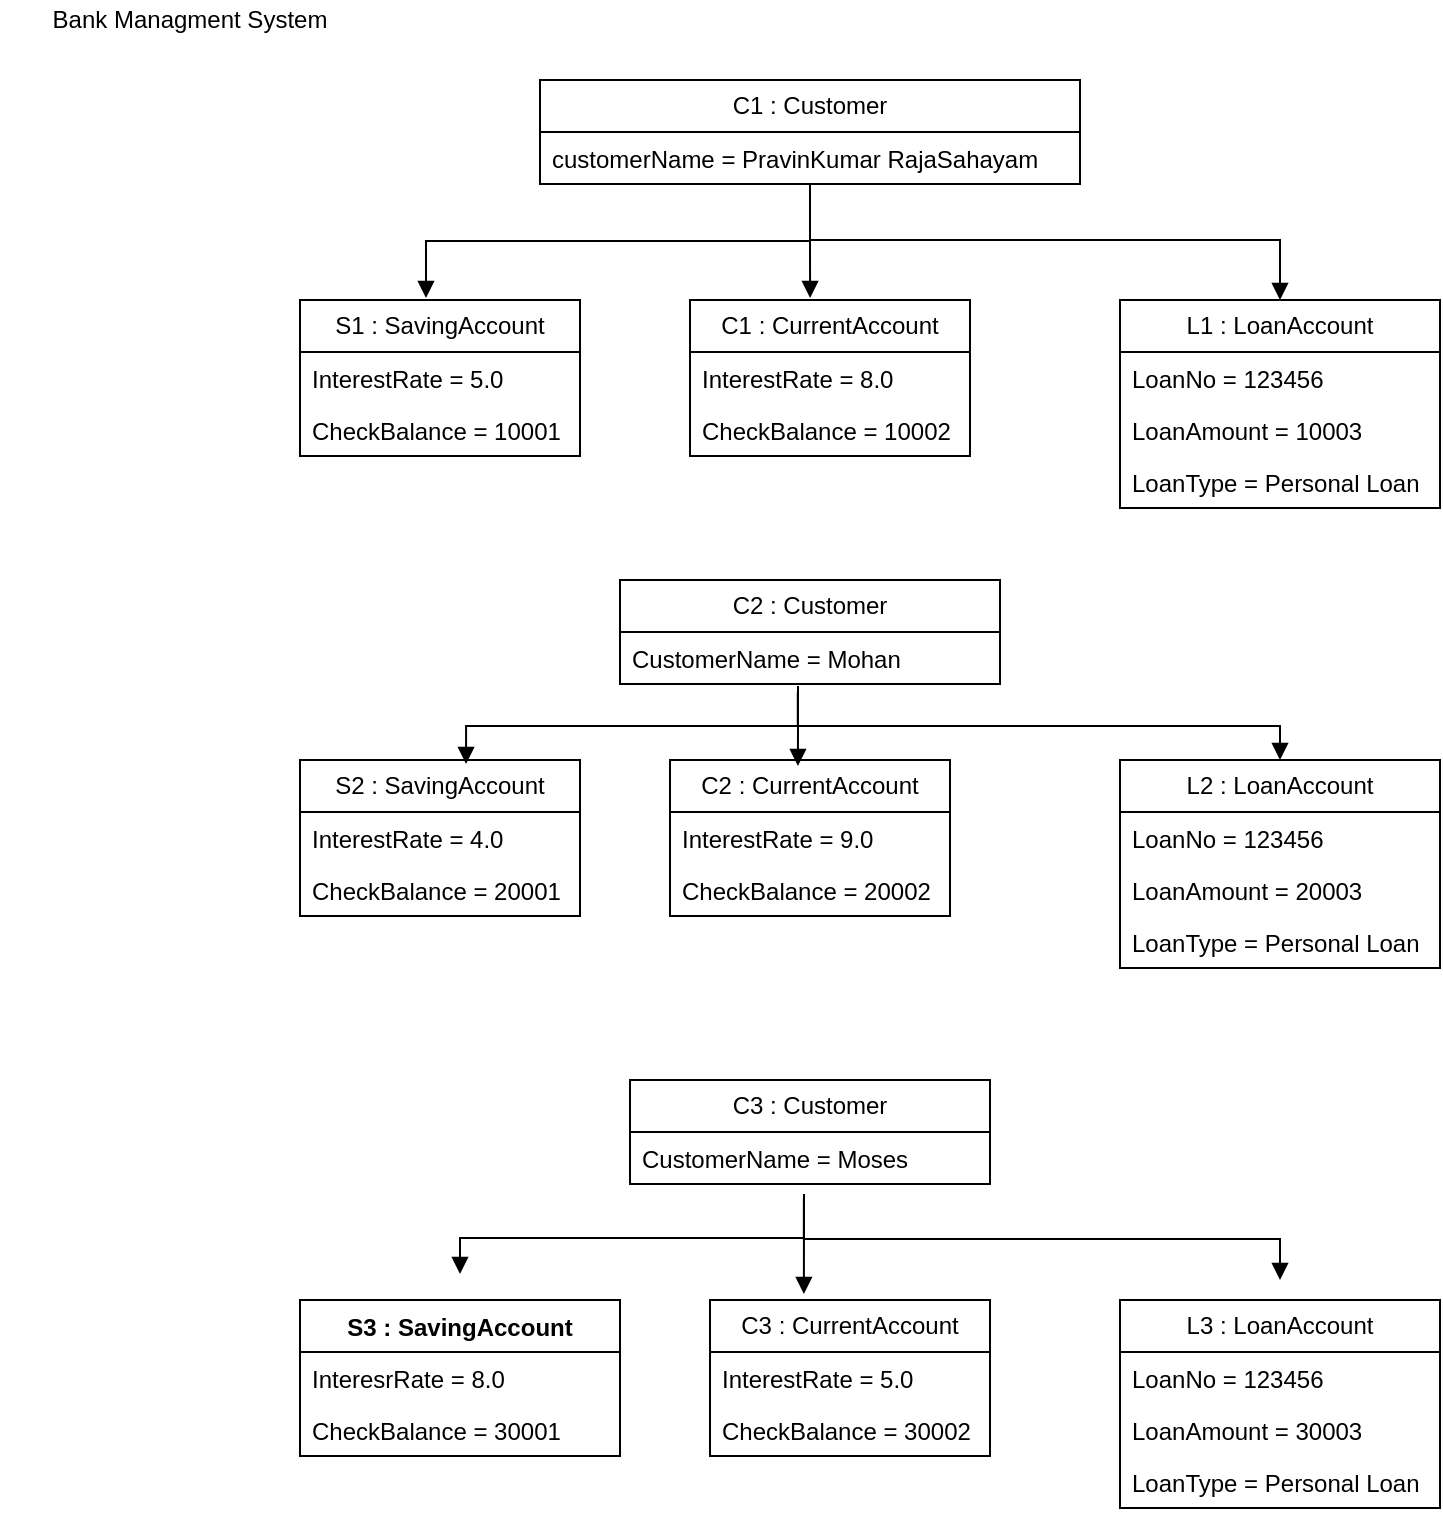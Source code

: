 <mxfile version="21.6.3" type="google">
  <diagram name="Page-1" id="w9KkjwzFANMO7tng2wgZ">
    <mxGraphModel grid="1" page="1" gridSize="10" guides="1" tooltips="1" connect="1" arrows="1" fold="1" pageScale="1" pageWidth="850" pageHeight="1100" math="0" shadow="0">
      <root>
        <mxCell id="0" />
        <mxCell id="1" parent="0" />
        <mxCell id="WYrvmtlL9bK9VxbpXy3B-1" value="Bank Managment System" style="text;strokeColor=none;align=center;fillColor=none;html=1;verticalAlign=middle;whiteSpace=wrap;rounded=0;" vertex="1" parent="1">
          <mxGeometry x="10" y="40" width="190" height="20" as="geometry" />
        </mxCell>
        <mxCell id="WYrvmtlL9bK9VxbpXy3B-3" value="C1 : Customer" style="swimlane;fontStyle=0;childLayout=stackLayout;horizontal=1;startSize=26;fillColor=none;horizontalStack=0;resizeParent=1;resizeParentMax=0;resizeLast=0;collapsible=1;marginBottom=0;whiteSpace=wrap;html=1;" vertex="1" parent="1">
          <mxGeometry x="280" y="80" width="270" height="52" as="geometry" />
        </mxCell>
        <mxCell id="WYrvmtlL9bK9VxbpXy3B-4" value="customerName = PravinKumar RajaSahayam" style="text;strokeColor=none;fillColor=none;align=left;verticalAlign=top;spacingLeft=4;spacingRight=4;overflow=hidden;rotatable=0;points=[[0,0.5],[1,0.5]];portConstraint=eastwest;whiteSpace=wrap;html=1;" vertex="1" parent="WYrvmtlL9bK9VxbpXy3B-3">
          <mxGeometry y="26" width="270" height="26" as="geometry" />
        </mxCell>
        <mxCell id="WYrvmtlL9bK9VxbpXy3B-9" value="S1 : SavingAccount" style="swimlane;fontStyle=0;childLayout=stackLayout;horizontal=1;startSize=26;fillColor=none;horizontalStack=0;resizeParent=1;resizeParentMax=0;resizeLast=0;collapsible=1;marginBottom=0;whiteSpace=wrap;html=1;" vertex="1" parent="1">
          <mxGeometry x="160" y="190" width="140" height="78" as="geometry" />
        </mxCell>
        <mxCell id="WYrvmtlL9bK9VxbpXy3B-10" value="InterestRate = 5.0" style="text;strokeColor=none;fillColor=none;align=left;verticalAlign=top;spacingLeft=4;spacingRight=4;overflow=hidden;rotatable=0;points=[[0,0.5],[1,0.5]];portConstraint=eastwest;whiteSpace=wrap;html=1;" vertex="1" parent="WYrvmtlL9bK9VxbpXy3B-9">
          <mxGeometry y="26" width="140" height="26" as="geometry" />
        </mxCell>
        <mxCell id="WYrvmtlL9bK9VxbpXy3B-11" value="CheckBalance = 10001" style="text;strokeColor=none;fillColor=none;align=left;verticalAlign=top;spacingLeft=4;spacingRight=4;overflow=hidden;rotatable=0;points=[[0,0.5],[1,0.5]];portConstraint=eastwest;whiteSpace=wrap;html=1;" vertex="1" parent="WYrvmtlL9bK9VxbpXy3B-9">
          <mxGeometry y="52" width="140" height="26" as="geometry" />
        </mxCell>
        <mxCell id="WYrvmtlL9bK9VxbpXy3B-13" value="C1 : CurrentAccount" style="swimlane;fontStyle=0;childLayout=stackLayout;horizontal=1;startSize=26;fillColor=none;horizontalStack=0;resizeParent=1;resizeParentMax=0;resizeLast=0;collapsible=1;marginBottom=0;whiteSpace=wrap;html=1;" vertex="1" parent="1">
          <mxGeometry x="355" y="190" width="140" height="78" as="geometry" />
        </mxCell>
        <mxCell id="WYrvmtlL9bK9VxbpXy3B-14" value="InterestRate = 8.0" style="text;strokeColor=none;fillColor=none;align=left;verticalAlign=top;spacingLeft=4;spacingRight=4;overflow=hidden;rotatable=0;points=[[0,0.5],[1,0.5]];portConstraint=eastwest;whiteSpace=wrap;html=1;" vertex="1" parent="WYrvmtlL9bK9VxbpXy3B-13">
          <mxGeometry y="26" width="140" height="26" as="geometry" />
        </mxCell>
        <mxCell id="WYrvmtlL9bK9VxbpXy3B-15" value="CheckBalance = 10002" style="text;strokeColor=none;fillColor=none;align=left;verticalAlign=top;spacingLeft=4;spacingRight=4;overflow=hidden;rotatable=0;points=[[0,0.5],[1,0.5]];portConstraint=eastwest;whiteSpace=wrap;html=1;" vertex="1" parent="WYrvmtlL9bK9VxbpXy3B-13">
          <mxGeometry y="52" width="140" height="26" as="geometry" />
        </mxCell>
        <mxCell id="WYrvmtlL9bK9VxbpXy3B-17" value="L1 : LoanAccount" style="swimlane;fontStyle=0;childLayout=stackLayout;horizontal=1;startSize=26;fillColor=none;horizontalStack=0;resizeParent=1;resizeParentMax=0;resizeLast=0;collapsible=1;marginBottom=0;whiteSpace=wrap;html=1;" vertex="1" parent="1">
          <mxGeometry x="570" y="190" width="160" height="104" as="geometry" />
        </mxCell>
        <mxCell id="WYrvmtlL9bK9VxbpXy3B-18" value="LoanNo = 123456" style="text;strokeColor=none;fillColor=none;align=left;verticalAlign=top;spacingLeft=4;spacingRight=4;overflow=hidden;rotatable=0;points=[[0,0.5],[1,0.5]];portConstraint=eastwest;whiteSpace=wrap;html=1;" vertex="1" parent="WYrvmtlL9bK9VxbpXy3B-17">
          <mxGeometry y="26" width="160" height="26" as="geometry" />
        </mxCell>
        <mxCell id="WYrvmtlL9bK9VxbpXy3B-19" value="LoanAmount = 10003" style="text;strokeColor=none;fillColor=none;align=left;verticalAlign=top;spacingLeft=4;spacingRight=4;overflow=hidden;rotatable=0;points=[[0,0.5],[1,0.5]];portConstraint=eastwest;whiteSpace=wrap;html=1;" vertex="1" parent="WYrvmtlL9bK9VxbpXy3B-17">
          <mxGeometry y="52" width="160" height="26" as="geometry" />
        </mxCell>
        <mxCell id="WYrvmtlL9bK9VxbpXy3B-20" value="LoanType = Personal Loan" style="text;strokeColor=none;fillColor=none;align=left;verticalAlign=top;spacingLeft=4;spacingRight=4;overflow=hidden;rotatable=0;points=[[0,0.5],[1,0.5]];portConstraint=eastwest;whiteSpace=wrap;html=1;" vertex="1" parent="WYrvmtlL9bK9VxbpXy3B-17">
          <mxGeometry y="78" width="160" height="26" as="geometry" />
        </mxCell>
        <mxCell id="WYrvmtlL9bK9VxbpXy3B-33" value="" style="html=1;verticalAlign=bottom;endArrow=block;edgeStyle=elbowEdgeStyle;elbow=vertical;curved=0;rounded=0;" edge="1" parent="1" source="WYrvmtlL9bK9VxbpXy3B-4" target="WYrvmtlL9bK9VxbpXy3B-17">
          <mxGeometry x="0.795" y="156" width="80" relative="1" as="geometry">
            <mxPoint x="380" y="240" as="sourcePoint" />
            <mxPoint x="460" y="240" as="targetPoint" />
            <Array as="points">
              <mxPoint x="415" y="160" />
            </Array>
            <mxPoint x="-56" y="-120" as="offset" />
          </mxGeometry>
        </mxCell>
        <mxCell id="WYrvmtlL9bK9VxbpXy3B-34" value="" style="html=1;verticalAlign=bottom;endArrow=block;edgeStyle=elbowEdgeStyle;elbow=vertical;curved=0;rounded=0;exitX=0.5;exitY=1;exitDx=0;exitDy=0;exitPerimeter=0;entryX=0.45;entryY=-0.013;entryDx=0;entryDy=0;entryPerimeter=0;" edge="1" parent="1" source="WYrvmtlL9bK9VxbpXy3B-4" target="WYrvmtlL9bK9VxbpXy3B-9">
          <mxGeometry x="-1" y="277" width="80" relative="1" as="geometry">
            <mxPoint x="380" y="240" as="sourcePoint" />
            <mxPoint x="460" y="240" as="targetPoint" />
            <mxPoint x="-2" y="-32" as="offset" />
          </mxGeometry>
        </mxCell>
        <mxCell id="WYrvmtlL9bK9VxbpXy3B-37" value="" style="html=1;verticalAlign=bottom;endArrow=block;edgeStyle=elbowEdgeStyle;elbow=vertical;curved=0;rounded=0;exitX=0.5;exitY=1.077;exitDx=0;exitDy=0;exitPerimeter=0;entryX=0.429;entryY=-0.013;entryDx=0;entryDy=0;entryPerimeter=0;" edge="1" parent="1" source="WYrvmtlL9bK9VxbpXy3B-4" target="WYrvmtlL9bK9VxbpXy3B-13">
          <mxGeometry x="-1" y="298" width="80" relative="1" as="geometry">
            <mxPoint x="380" y="240" as="sourcePoint" />
            <mxPoint x="460" y="240" as="targetPoint" />
            <mxPoint x="-3" y="-44" as="offset" />
          </mxGeometry>
        </mxCell>
        <mxCell id="WYrvmtlL9bK9VxbpXy3B-38" value="C2 : Customer" style="swimlane;fontStyle=0;childLayout=stackLayout;horizontal=1;startSize=26;fillColor=none;horizontalStack=0;resizeParent=1;resizeParentMax=0;resizeLast=0;collapsible=1;marginBottom=0;whiteSpace=wrap;html=1;" vertex="1" parent="1">
          <mxGeometry x="320" y="330" width="190" height="52" as="geometry" />
        </mxCell>
        <mxCell id="WYrvmtlL9bK9VxbpXy3B-39" value="CustomerName = Mohan" style="text;strokeColor=none;fillColor=none;align=left;verticalAlign=top;spacingLeft=4;spacingRight=4;overflow=hidden;rotatable=0;points=[[0,0.5],[1,0.5]];portConstraint=eastwest;whiteSpace=wrap;html=1;" vertex="1" parent="WYrvmtlL9bK9VxbpXy3B-38">
          <mxGeometry y="26" width="190" height="26" as="geometry" />
        </mxCell>
        <mxCell id="WYrvmtlL9bK9VxbpXy3B-42" value="S2 : SavingAccount" style="swimlane;fontStyle=0;childLayout=stackLayout;horizontal=1;startSize=26;fillColor=none;horizontalStack=0;resizeParent=1;resizeParentMax=0;resizeLast=0;collapsible=1;marginBottom=0;whiteSpace=wrap;html=1;" vertex="1" parent="1">
          <mxGeometry x="160" y="420" width="140" height="78" as="geometry" />
        </mxCell>
        <mxCell id="WYrvmtlL9bK9VxbpXy3B-43" value="InterestRate = 4.0" style="text;strokeColor=none;fillColor=none;align=left;verticalAlign=top;spacingLeft=4;spacingRight=4;overflow=hidden;rotatable=0;points=[[0,0.5],[1,0.5]];portConstraint=eastwest;whiteSpace=wrap;html=1;" vertex="1" parent="WYrvmtlL9bK9VxbpXy3B-42">
          <mxGeometry y="26" width="140" height="26" as="geometry" />
        </mxCell>
        <mxCell id="WYrvmtlL9bK9VxbpXy3B-44" value="CheckBalance = 20001" style="text;strokeColor=none;fillColor=none;align=left;verticalAlign=top;spacingLeft=4;spacingRight=4;overflow=hidden;rotatable=0;points=[[0,0.5],[1,0.5]];portConstraint=eastwest;whiteSpace=wrap;html=1;" vertex="1" parent="WYrvmtlL9bK9VxbpXy3B-42">
          <mxGeometry y="52" width="140" height="26" as="geometry" />
        </mxCell>
        <mxCell id="WYrvmtlL9bK9VxbpXy3B-46" value="C2 : CurrentAccount" style="swimlane;fontStyle=0;childLayout=stackLayout;horizontal=1;startSize=26;fillColor=none;horizontalStack=0;resizeParent=1;resizeParentMax=0;resizeLast=0;collapsible=1;marginBottom=0;whiteSpace=wrap;html=1;" vertex="1" parent="1">
          <mxGeometry x="345" y="420" width="140" height="78" as="geometry" />
        </mxCell>
        <mxCell id="WYrvmtlL9bK9VxbpXy3B-47" value="InterestRate = 9.0" style="text;strokeColor=none;fillColor=none;align=left;verticalAlign=top;spacingLeft=4;spacingRight=4;overflow=hidden;rotatable=0;points=[[0,0.5],[1,0.5]];portConstraint=eastwest;whiteSpace=wrap;html=1;" vertex="1" parent="WYrvmtlL9bK9VxbpXy3B-46">
          <mxGeometry y="26" width="140" height="26" as="geometry" />
        </mxCell>
        <mxCell id="WYrvmtlL9bK9VxbpXy3B-48" value="CheckBalance = 20002" style="text;strokeColor=none;fillColor=none;align=left;verticalAlign=top;spacingLeft=4;spacingRight=4;overflow=hidden;rotatable=0;points=[[0,0.5],[1,0.5]];portConstraint=eastwest;whiteSpace=wrap;html=1;" vertex="1" parent="WYrvmtlL9bK9VxbpXy3B-46">
          <mxGeometry y="52" width="140" height="26" as="geometry" />
        </mxCell>
        <mxCell id="WYrvmtlL9bK9VxbpXy3B-50" value="L2 : LoanAccount" style="swimlane;fontStyle=0;childLayout=stackLayout;horizontal=1;startSize=26;fillColor=none;horizontalStack=0;resizeParent=1;resizeParentMax=0;resizeLast=0;collapsible=1;marginBottom=0;whiteSpace=wrap;html=1;" vertex="1" parent="1">
          <mxGeometry x="570" y="420" width="160" height="104" as="geometry" />
        </mxCell>
        <mxCell id="WYrvmtlL9bK9VxbpXy3B-51" value="LoanNo = 123456" style="text;strokeColor=none;fillColor=none;align=left;verticalAlign=top;spacingLeft=4;spacingRight=4;overflow=hidden;rotatable=0;points=[[0,0.5],[1,0.5]];portConstraint=eastwest;whiteSpace=wrap;html=1;" vertex="1" parent="WYrvmtlL9bK9VxbpXy3B-50">
          <mxGeometry y="26" width="160" height="26" as="geometry" />
        </mxCell>
        <mxCell id="WYrvmtlL9bK9VxbpXy3B-52" value="LoanAmount = 20003" style="text;strokeColor=none;fillColor=none;align=left;verticalAlign=top;spacingLeft=4;spacingRight=4;overflow=hidden;rotatable=0;points=[[0,0.5],[1,0.5]];portConstraint=eastwest;whiteSpace=wrap;html=1;" vertex="1" parent="WYrvmtlL9bK9VxbpXy3B-50">
          <mxGeometry y="52" width="160" height="26" as="geometry" />
        </mxCell>
        <mxCell id="WYrvmtlL9bK9VxbpXy3B-53" value="LoanType = Personal Loan" style="text;strokeColor=none;fillColor=none;align=left;verticalAlign=top;spacingLeft=4;spacingRight=4;overflow=hidden;rotatable=0;points=[[0,0.5],[1,0.5]];portConstraint=eastwest;whiteSpace=wrap;html=1;" vertex="1" parent="WYrvmtlL9bK9VxbpXy3B-50">
          <mxGeometry y="78" width="160" height="26" as="geometry" />
        </mxCell>
        <mxCell id="WYrvmtlL9bK9VxbpXy3B-54" value="" style="html=1;verticalAlign=bottom;endArrow=block;edgeStyle=elbowEdgeStyle;elbow=vertical;curved=0;rounded=0;exitX=0.468;exitY=1.154;exitDx=0;exitDy=0;exitPerimeter=0;entryX=0.5;entryY=0;entryDx=0;entryDy=0;" edge="1" parent="1" source="WYrvmtlL9bK9VxbpXy3B-39" target="WYrvmtlL9bK9VxbpXy3B-50">
          <mxGeometry x="0.876" y="66" width="80" relative="1" as="geometry">
            <mxPoint x="380" y="420" as="sourcePoint" />
            <mxPoint x="460" y="420" as="targetPoint" />
            <mxPoint x="-26" y="-53" as="offset" />
          </mxGeometry>
        </mxCell>
        <mxCell id="WYrvmtlL9bK9VxbpXy3B-59" value="" style="html=1;verticalAlign=bottom;endArrow=block;edgeStyle=elbowEdgeStyle;elbow=vertical;curved=0;rounded=0;exitX=0.463;exitY=1.077;exitDx=0;exitDy=0;exitPerimeter=0;entryX=0.586;entryY=-0.013;entryDx=0;entryDy=0;entryPerimeter=0;" edge="1" parent="1">
          <mxGeometry x="0.811" y="-116" width="80" relative="1" as="geometry">
            <mxPoint x="408.97" y="387.002" as="sourcePoint" />
            <mxPoint x="243.04" y="421.986" as="targetPoint" />
            <Array as="points">
              <mxPoint x="321" y="403" />
            </Array>
            <mxPoint x="13" y="-53" as="offset" />
          </mxGeometry>
        </mxCell>
        <mxCell id="WYrvmtlL9bK9VxbpXy3B-60" value="" style="html=1;verticalAlign=bottom;endArrow=block;edgeStyle=elbowEdgeStyle;elbow=vertical;curved=0;rounded=0;entryX=0.464;entryY=0.128;entryDx=0;entryDy=0;entryPerimeter=0;" edge="1" parent="1">
          <mxGeometry x="-1" y="-291" width="80" relative="1" as="geometry">
            <mxPoint x="409" y="383" as="sourcePoint" />
            <mxPoint x="408.96" y="422.984" as="targetPoint" />
            <mxPoint x="-280" y="-371" as="offset" />
          </mxGeometry>
        </mxCell>
        <mxCell id="WYrvmtlL9bK9VxbpXy3B-61" value="C3 : Customer" style="swimlane;fontStyle=0;childLayout=stackLayout;horizontal=1;startSize=26;fillColor=none;horizontalStack=0;resizeParent=1;resizeParentMax=0;resizeLast=0;collapsible=1;marginBottom=0;whiteSpace=wrap;html=1;" vertex="1" parent="1">
          <mxGeometry x="325" y="580" width="180" height="52" as="geometry" />
        </mxCell>
        <mxCell id="WYrvmtlL9bK9VxbpXy3B-62" value="CustomerName = Moses" style="text;strokeColor=none;fillColor=none;align=left;verticalAlign=top;spacingLeft=4;spacingRight=4;overflow=hidden;rotatable=0;points=[[0,0.5],[1,0.5]];portConstraint=eastwest;whiteSpace=wrap;html=1;" vertex="1" parent="WYrvmtlL9bK9VxbpXy3B-61">
          <mxGeometry y="26" width="180" height="26" as="geometry" />
        </mxCell>
        <mxCell id="WYrvmtlL9bK9VxbpXy3B-65" value="S3 : SavingAccount" style="swimlane;fontStyle=1;align=center;verticalAlign=top;childLayout=stackLayout;horizontal=1;startSize=26;horizontalStack=0;resizeParent=1;resizeParentMax=0;resizeLast=0;collapsible=1;marginBottom=0;whiteSpace=wrap;html=1;" vertex="1" parent="1">
          <mxGeometry x="160" y="690" width="160" height="78" as="geometry" />
        </mxCell>
        <mxCell id="WYrvmtlL9bK9VxbpXy3B-66" value="InteresrRate = 8.0" style="text;strokeColor=none;fillColor=none;align=left;verticalAlign=top;spacingLeft=4;spacingRight=4;overflow=hidden;rotatable=0;points=[[0,0.5],[1,0.5]];portConstraint=eastwest;whiteSpace=wrap;html=1;" vertex="1" parent="WYrvmtlL9bK9VxbpXy3B-65">
          <mxGeometry y="26" width="160" height="26" as="geometry" />
        </mxCell>
        <mxCell id="WYrvmtlL9bK9VxbpXy3B-68" value="CheckBalance = 30001" style="text;strokeColor=none;fillColor=none;align=left;verticalAlign=top;spacingLeft=4;spacingRight=4;overflow=hidden;rotatable=0;points=[[0,0.5],[1,0.5]];portConstraint=eastwest;whiteSpace=wrap;html=1;" vertex="1" parent="WYrvmtlL9bK9VxbpXy3B-65">
          <mxGeometry y="52" width="160" height="26" as="geometry" />
        </mxCell>
        <mxCell id="WYrvmtlL9bK9VxbpXy3B-69" value="C3 : CurrentAccount" style="swimlane;fontStyle=0;childLayout=stackLayout;horizontal=1;startSize=26;fillColor=none;horizontalStack=0;resizeParent=1;resizeParentMax=0;resizeLast=0;collapsible=1;marginBottom=0;whiteSpace=wrap;html=1;" vertex="1" parent="1">
          <mxGeometry x="365" y="690" width="140" height="78" as="geometry" />
        </mxCell>
        <mxCell id="WYrvmtlL9bK9VxbpXy3B-70" value="InterestRate = 5.0" style="text;strokeColor=none;fillColor=none;align=left;verticalAlign=top;spacingLeft=4;spacingRight=4;overflow=hidden;rotatable=0;points=[[0,0.5],[1,0.5]];portConstraint=eastwest;whiteSpace=wrap;html=1;" vertex="1" parent="WYrvmtlL9bK9VxbpXy3B-69">
          <mxGeometry y="26" width="140" height="26" as="geometry" />
        </mxCell>
        <mxCell id="WYrvmtlL9bK9VxbpXy3B-71" value="CheckBalance = 30002" style="text;strokeColor=none;fillColor=none;align=left;verticalAlign=top;spacingLeft=4;spacingRight=4;overflow=hidden;rotatable=0;points=[[0,0.5],[1,0.5]];portConstraint=eastwest;whiteSpace=wrap;html=1;" vertex="1" parent="WYrvmtlL9bK9VxbpXy3B-69">
          <mxGeometry y="52" width="140" height="26" as="geometry" />
        </mxCell>
        <mxCell id="WYrvmtlL9bK9VxbpXy3B-73" value="L3 : LoanAccount" style="swimlane;fontStyle=0;childLayout=stackLayout;horizontal=1;startSize=26;fillColor=none;horizontalStack=0;resizeParent=1;resizeParentMax=0;resizeLast=0;collapsible=1;marginBottom=0;whiteSpace=wrap;html=1;" vertex="1" parent="1">
          <mxGeometry x="570" y="690" width="160" height="104" as="geometry" />
        </mxCell>
        <mxCell id="WYrvmtlL9bK9VxbpXy3B-74" value="LoanNo = 123456" style="text;strokeColor=none;fillColor=none;align=left;verticalAlign=top;spacingLeft=4;spacingRight=4;overflow=hidden;rotatable=0;points=[[0,0.5],[1,0.5]];portConstraint=eastwest;whiteSpace=wrap;html=1;" vertex="1" parent="WYrvmtlL9bK9VxbpXy3B-73">
          <mxGeometry y="26" width="160" height="26" as="geometry" />
        </mxCell>
        <mxCell id="WYrvmtlL9bK9VxbpXy3B-75" value="LoanAmount = 30003" style="text;strokeColor=none;fillColor=none;align=left;verticalAlign=top;spacingLeft=4;spacingRight=4;overflow=hidden;rotatable=0;points=[[0,0.5],[1,0.5]];portConstraint=eastwest;whiteSpace=wrap;html=1;" vertex="1" parent="WYrvmtlL9bK9VxbpXy3B-73">
          <mxGeometry y="52" width="160" height="26" as="geometry" />
        </mxCell>
        <mxCell id="WYrvmtlL9bK9VxbpXy3B-76" value="LoanType = Personal Loan" style="text;strokeColor=none;fillColor=none;align=left;verticalAlign=top;spacingLeft=4;spacingRight=4;overflow=hidden;rotatable=0;points=[[0,0.5],[1,0.5]];portConstraint=eastwest;whiteSpace=wrap;html=1;" vertex="1" parent="WYrvmtlL9bK9VxbpXy3B-73">
          <mxGeometry y="78" width="160" height="26" as="geometry" />
        </mxCell>
        <mxCell id="WYrvmtlL9bK9VxbpXy3B-77" value="" style="html=1;verticalAlign=bottom;endArrow=block;edgeStyle=elbowEdgeStyle;elbow=vertical;curved=0;rounded=0;exitX=0.483;exitY=1.269;exitDx=0;exitDy=0;exitPerimeter=0;" edge="1" parent="1" source="WYrvmtlL9bK9VxbpXy3B-62">
          <mxGeometry x="0.499" y="-50" width="80" relative="1" as="geometry">
            <mxPoint x="395" y="650" as="sourcePoint" />
            <mxPoint x="650" y="680" as="targetPoint" />
            <mxPoint as="offset" />
          </mxGeometry>
        </mxCell>
        <mxCell id="WYrvmtlL9bK9VxbpXy3B-78" value="" style="html=1;verticalAlign=bottom;endArrow=block;edgeStyle=elbowEdgeStyle;elbow=vertical;curved=0;rounded=0;" edge="1" parent="1">
          <mxGeometry x="-0.997" y="-231" width="80" relative="1" as="geometry">
            <mxPoint x="412" y="641" as="sourcePoint" />
            <mxPoint x="240" y="677" as="targetPoint" />
            <mxPoint x="-220" y="-161" as="offset" />
          </mxGeometry>
        </mxCell>
        <mxCell id="WYrvmtlL9bK9VxbpXy3B-79" value="" style="html=1;verticalAlign=bottom;endArrow=block;edgeStyle=elbowEdgeStyle;elbow=vertical;curved=0;rounded=0;entryX=0.321;entryY=0;entryDx=0;entryDy=0;entryPerimeter=0;" edge="1" parent="1">
          <mxGeometry x="-0.997" y="-240" width="80" relative="1" as="geometry">
            <mxPoint x="412" y="657" as="sourcePoint" />
            <mxPoint x="411.94" y="687" as="targetPoint" />
            <Array as="points">
              <mxPoint x="480" y="637" />
            </Array>
            <mxPoint x="-230" y="-170" as="offset" />
          </mxGeometry>
        </mxCell>
      </root>
    </mxGraphModel>
  </diagram>
</mxfile>
